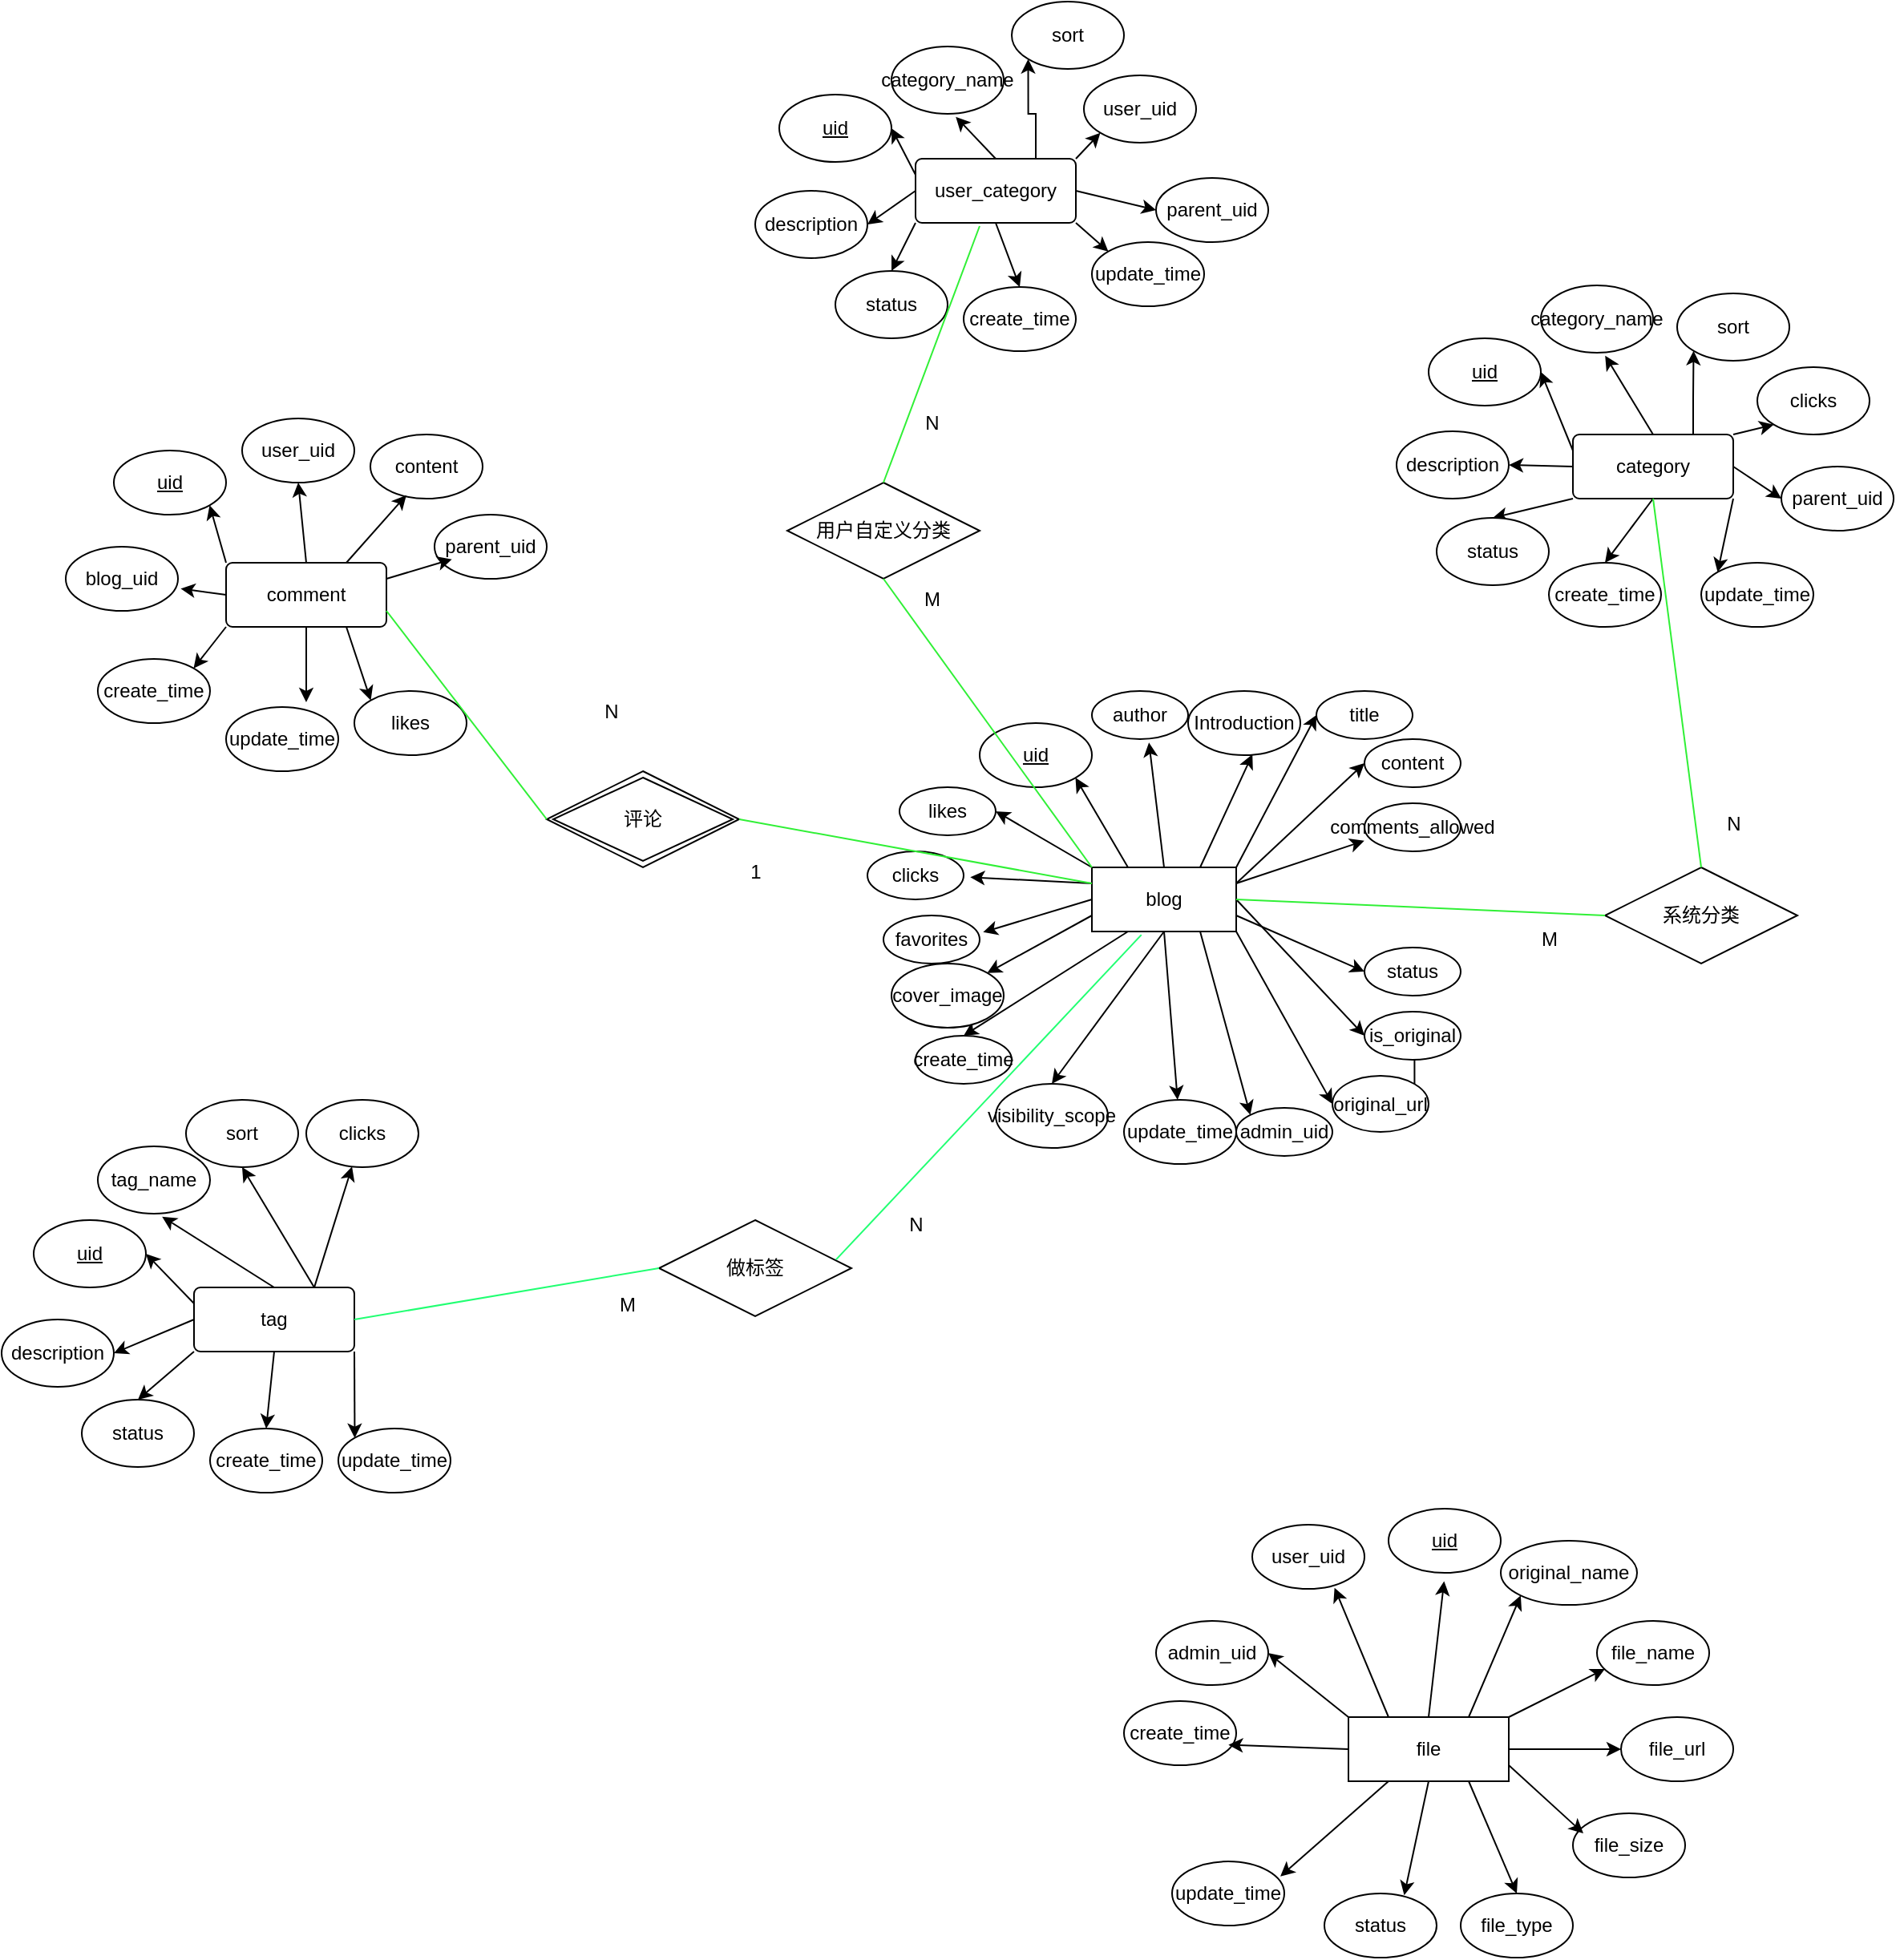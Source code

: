 <mxfile version="25.0.2">
  <diagram name="Page-1" id="9f46799a-70d6-7492-0946-bef42562c5a5">
    <mxGraphModel dx="2089" dy="1432" grid="1" gridSize="10" guides="1" tooltips="1" connect="1" arrows="1" fold="1" page="1" pageScale="1" pageWidth="1100" pageHeight="850" background="none" math="0" shadow="0">
      <root>
        <mxCell id="0" />
        <mxCell id="1" parent="0" />
        <mxCell id="ZLtcyuYyuE42bDOaXPlK-97" style="rounded=0;orthogonalLoop=1;jettySize=auto;html=1;exitX=0.25;exitY=0;exitDx=0;exitDy=0;entryX=1;entryY=1;entryDx=0;entryDy=0;" parent="1" source="ZLtcyuYyuE42bDOaXPlK-46" target="ZLtcyuYyuE42bDOaXPlK-47" edge="1">
          <mxGeometry relative="1" as="geometry" />
        </mxCell>
        <mxCell id="ZLtcyuYyuE42bDOaXPlK-98" style="rounded=0;orthogonalLoop=1;jettySize=auto;html=1;exitX=0;exitY=0;exitDx=0;exitDy=0;entryX=1;entryY=0.5;entryDx=0;entryDy=0;" parent="1" source="ZLtcyuYyuE42bDOaXPlK-46" target="ZLtcyuYyuE42bDOaXPlK-76" edge="1">
          <mxGeometry relative="1" as="geometry" />
        </mxCell>
        <mxCell id="ZLtcyuYyuE42bDOaXPlK-101" style="rounded=0;orthogonalLoop=1;jettySize=auto;html=1;exitX=0;exitY=0.75;exitDx=0;exitDy=0;entryX=1;entryY=0;entryDx=0;entryDy=0;" parent="1" source="ZLtcyuYyuE42bDOaXPlK-46" target="ZLtcyuYyuE42bDOaXPlK-78" edge="1">
          <mxGeometry relative="1" as="geometry" />
        </mxCell>
        <mxCell id="ZLtcyuYyuE42bDOaXPlK-102" style="rounded=0;orthogonalLoop=1;jettySize=auto;html=1;exitX=0.25;exitY=1;exitDx=0;exitDy=0;entryX=0.5;entryY=0;entryDx=0;entryDy=0;" parent="1" source="ZLtcyuYyuE42bDOaXPlK-46" target="ZLtcyuYyuE42bDOaXPlK-87" edge="1">
          <mxGeometry relative="1" as="geometry" />
        </mxCell>
        <mxCell id="ZLtcyuYyuE42bDOaXPlK-103" style="rounded=0;orthogonalLoop=1;jettySize=auto;html=1;exitX=0.5;exitY=1;exitDx=0;exitDy=0;entryX=0.5;entryY=0;entryDx=0;entryDy=0;" parent="1" source="ZLtcyuYyuE42bDOaXPlK-46" target="ZLtcyuYyuE42bDOaXPlK-88" edge="1">
          <mxGeometry relative="1" as="geometry" />
        </mxCell>
        <mxCell id="ZLtcyuYyuE42bDOaXPlK-104" style="rounded=0;orthogonalLoop=1;jettySize=auto;html=1;exitX=0.75;exitY=1;exitDx=0;exitDy=0;entryX=0;entryY=0;entryDx=0;entryDy=0;" parent="1" source="ZLtcyuYyuE42bDOaXPlK-46" target="ZLtcyuYyuE42bDOaXPlK-89" edge="1">
          <mxGeometry relative="1" as="geometry" />
        </mxCell>
        <mxCell id="ZLtcyuYyuE42bDOaXPlK-105" style="rounded=0;orthogonalLoop=1;jettySize=auto;html=1;exitX=1;exitY=1;exitDx=0;exitDy=0;entryX=0;entryY=0.5;entryDx=0;entryDy=0;" parent="1" source="ZLtcyuYyuE42bDOaXPlK-46" target="ZLtcyuYyuE42bDOaXPlK-85" edge="1">
          <mxGeometry relative="1" as="geometry" />
        </mxCell>
        <mxCell id="ZLtcyuYyuE42bDOaXPlK-107" style="rounded=0;orthogonalLoop=1;jettySize=auto;html=1;exitX=1;exitY=0.5;exitDx=0;exitDy=0;entryX=0;entryY=0.5;entryDx=0;entryDy=0;" parent="1" source="ZLtcyuYyuE42bDOaXPlK-46" target="ZLtcyuYyuE42bDOaXPlK-90" edge="1">
          <mxGeometry relative="1" as="geometry" />
        </mxCell>
        <mxCell id="ZLtcyuYyuE42bDOaXPlK-108" style="rounded=0;orthogonalLoop=1;jettySize=auto;html=1;exitX=1;exitY=0.25;exitDx=0;exitDy=0;entryX=0;entryY=0.5;entryDx=0;entryDy=0;" parent="1" source="ZLtcyuYyuE42bDOaXPlK-46" target="ZLtcyuYyuE42bDOaXPlK-70" edge="1">
          <mxGeometry relative="1" as="geometry" />
        </mxCell>
        <mxCell id="ZLtcyuYyuE42bDOaXPlK-109" style="rounded=0;orthogonalLoop=1;jettySize=auto;html=1;exitX=1;exitY=0;exitDx=0;exitDy=0;entryX=0;entryY=0.5;entryDx=0;entryDy=0;" parent="1" source="ZLtcyuYyuE42bDOaXPlK-46" target="ZLtcyuYyuE42bDOaXPlK-65" edge="1">
          <mxGeometry relative="1" as="geometry" />
        </mxCell>
        <mxCell id="ZKtk_AyoDZIeiduYIY-5-46" style="rounded=0;orthogonalLoop=1;jettySize=auto;html=1;exitX=0.5;exitY=1;exitDx=0;exitDy=0;" parent="1" source="ZLtcyuYyuE42bDOaXPlK-46" target="ZKtk_AyoDZIeiduYIY-5-45" edge="1">
          <mxGeometry relative="1" as="geometry" />
        </mxCell>
        <mxCell id="ZKtk_AyoDZIeiduYIY-5-118" style="edgeStyle=none;rounded=0;orthogonalLoop=1;jettySize=auto;html=1;exitX=1;exitY=0.75;exitDx=0;exitDy=0;entryX=0;entryY=0.5;entryDx=0;entryDy=0;" parent="1" source="ZLtcyuYyuE42bDOaXPlK-46" target="ZKtk_AyoDZIeiduYIY-5-117" edge="1">
          <mxGeometry relative="1" as="geometry" />
        </mxCell>
        <mxCell id="ZLtcyuYyuE42bDOaXPlK-46" value="blog" style="whiteSpace=wrap;html=1;align=center;" parent="1" vertex="1">
          <mxGeometry x="210" y="140" width="90" height="40" as="geometry" />
        </mxCell>
        <mxCell id="ZLtcyuYyuE42bDOaXPlK-47" value="uid" style="ellipse;whiteSpace=wrap;html=1;align=center;fontStyle=4;" parent="1" vertex="1">
          <mxGeometry x="140" y="50" width="70" height="40" as="geometry" />
        </mxCell>
        <mxCell id="ZLtcyuYyuE42bDOaXPlK-50" value="author" style="ellipse;whiteSpace=wrap;html=1;align=center;" parent="1" vertex="1">
          <mxGeometry x="210" y="30" width="60" height="30" as="geometry" />
        </mxCell>
        <mxCell id="ZLtcyuYyuE42bDOaXPlK-65" value="title" style="ellipse;whiteSpace=wrap;html=1;align=center;" parent="1" vertex="1">
          <mxGeometry x="350" y="30" width="60" height="30" as="geometry" />
        </mxCell>
        <mxCell id="ZLtcyuYyuE42bDOaXPlK-68" value="Introduction" style="ellipse;whiteSpace=wrap;html=1;align=center;" parent="1" vertex="1">
          <mxGeometry x="270" y="30" width="70" height="40" as="geometry" />
        </mxCell>
        <mxCell id="ZLtcyuYyuE42bDOaXPlK-70" value="content" style="ellipse;whiteSpace=wrap;html=1;align=center;" parent="1" vertex="1">
          <mxGeometry x="380" y="60" width="60" height="30" as="geometry" />
        </mxCell>
        <mxCell id="ZLtcyuYyuE42bDOaXPlK-72" value="clicks" style="ellipse;whiteSpace=wrap;html=1;align=center;" parent="1" vertex="1">
          <mxGeometry x="70" y="130" width="60" height="30" as="geometry" />
        </mxCell>
        <mxCell id="ZLtcyuYyuE42bDOaXPlK-74" value="favorites" style="ellipse;whiteSpace=wrap;html=1;align=center;" parent="1" vertex="1">
          <mxGeometry x="80" y="170" width="60" height="30" as="geometry" />
        </mxCell>
        <mxCell id="ZLtcyuYyuE42bDOaXPlK-76" value="likes" style="ellipse;whiteSpace=wrap;html=1;align=center;" parent="1" vertex="1">
          <mxGeometry x="90" y="90" width="60" height="30" as="geometry" />
        </mxCell>
        <mxCell id="ZLtcyuYyuE42bDOaXPlK-78" value="cover_image" style="ellipse;whiteSpace=wrap;html=1;align=center;" parent="1" vertex="1">
          <mxGeometry x="85" y="200" width="70" height="40" as="geometry" />
        </mxCell>
        <mxCell id="ZLtcyuYyuE42bDOaXPlK-85" value="original_url" style="ellipse;whiteSpace=wrap;html=1;align=center;" parent="1" vertex="1">
          <mxGeometry x="360" y="270" width="60" height="35" as="geometry" />
        </mxCell>
        <mxCell id="ZLtcyuYyuE42bDOaXPlK-87" value="create_time" style="ellipse;whiteSpace=wrap;html=1;align=center;" parent="1" vertex="1">
          <mxGeometry x="100" y="245" width="60" height="30" as="geometry" />
        </mxCell>
        <mxCell id="ZLtcyuYyuE42bDOaXPlK-88" value="visibility_scope" style="ellipse;whiteSpace=wrap;html=1;align=center;" parent="1" vertex="1">
          <mxGeometry x="150" y="275" width="70" height="40" as="geometry" />
        </mxCell>
        <mxCell id="ZLtcyuYyuE42bDOaXPlK-89" value="admin_uid" style="ellipse;whiteSpace=wrap;html=1;align=center;" parent="1" vertex="1">
          <mxGeometry x="300" y="290" width="60" height="30" as="geometry" />
        </mxCell>
        <mxCell id="ZLtcyuYyuE42bDOaXPlK-95" style="rounded=0;orthogonalLoop=1;jettySize=auto;html=1;exitX=0.5;exitY=0;exitDx=0;exitDy=0;entryX=0.593;entryY=1.071;entryDx=0;entryDy=0;entryPerimeter=0;" parent="1" source="ZLtcyuYyuE42bDOaXPlK-46" target="ZLtcyuYyuE42bDOaXPlK-50" edge="1">
          <mxGeometry relative="1" as="geometry" />
        </mxCell>
        <mxCell id="ZLtcyuYyuE42bDOaXPlK-96" style="rounded=0;orthogonalLoop=1;jettySize=auto;html=1;exitX=0.75;exitY=0;exitDx=0;exitDy=0;entryX=0.573;entryY=0.989;entryDx=0;entryDy=0;entryPerimeter=0;" parent="1" source="ZLtcyuYyuE42bDOaXPlK-46" target="ZLtcyuYyuE42bDOaXPlK-68" edge="1">
          <mxGeometry relative="1" as="geometry" />
        </mxCell>
        <mxCell id="ZLtcyuYyuE42bDOaXPlK-99" style="rounded=0;orthogonalLoop=1;jettySize=auto;html=1;exitX=0;exitY=0.25;exitDx=0;exitDy=0;entryX=1.069;entryY=0.538;entryDx=0;entryDy=0;entryPerimeter=0;" parent="1" source="ZLtcyuYyuE42bDOaXPlK-46" target="ZLtcyuYyuE42bDOaXPlK-72" edge="1">
          <mxGeometry relative="1" as="geometry" />
        </mxCell>
        <mxCell id="ZLtcyuYyuE42bDOaXPlK-100" style="rounded=0;orthogonalLoop=1;jettySize=auto;html=1;exitX=0;exitY=0.5;exitDx=0;exitDy=0;entryX=1.036;entryY=0.348;entryDx=0;entryDy=0;entryPerimeter=0;" parent="1" source="ZLtcyuYyuE42bDOaXPlK-46" target="ZLtcyuYyuE42bDOaXPlK-74" edge="1">
          <mxGeometry relative="1" as="geometry" />
        </mxCell>
        <mxCell id="ZKtk_AyoDZIeiduYIY-5-20" style="edgeStyle=orthogonalEdgeStyle;rounded=0;orthogonalLoop=1;jettySize=auto;html=1;exitX=0.75;exitY=0;exitDx=0;exitDy=0;entryX=0;entryY=1;entryDx=0;entryDy=0;" parent="1" source="ZKtk_AyoDZIeiduYIY-5-1" target="ZKtk_AyoDZIeiduYIY-5-11" edge="1">
          <mxGeometry relative="1" as="geometry" />
        </mxCell>
        <mxCell id="ZKtk_AyoDZIeiduYIY-5-21" style="rounded=0;orthogonalLoop=1;jettySize=auto;html=1;exitX=0;exitY=0.25;exitDx=0;exitDy=0;entryX=1;entryY=0.5;entryDx=0;entryDy=0;" parent="1" source="ZKtk_AyoDZIeiduYIY-5-1" target="ZKtk_AyoDZIeiduYIY-5-5" edge="1">
          <mxGeometry relative="1" as="geometry" />
        </mxCell>
        <mxCell id="ZKtk_AyoDZIeiduYIY-5-22" style="rounded=0;orthogonalLoop=1;jettySize=auto;html=1;exitX=0;exitY=0.5;exitDx=0;exitDy=0;entryX=1;entryY=0.5;entryDx=0;entryDy=0;" parent="1" source="ZKtk_AyoDZIeiduYIY-5-1" target="ZKtk_AyoDZIeiduYIY-5-12" edge="1">
          <mxGeometry relative="1" as="geometry" />
        </mxCell>
        <mxCell id="ZKtk_AyoDZIeiduYIY-5-23" style="rounded=0;orthogonalLoop=1;jettySize=auto;html=1;exitX=0;exitY=1;exitDx=0;exitDy=0;entryX=0.5;entryY=0;entryDx=0;entryDy=0;" parent="1" source="ZKtk_AyoDZIeiduYIY-5-1" target="ZKtk_AyoDZIeiduYIY-5-13" edge="1">
          <mxGeometry relative="1" as="geometry" />
        </mxCell>
        <mxCell id="ZKtk_AyoDZIeiduYIY-5-24" style="rounded=0;orthogonalLoop=1;jettySize=auto;html=1;exitX=0.5;exitY=1;exitDx=0;exitDy=0;entryX=0.5;entryY=0;entryDx=0;entryDy=0;" parent="1" source="ZKtk_AyoDZIeiduYIY-5-1" target="ZKtk_AyoDZIeiduYIY-5-14" edge="1">
          <mxGeometry relative="1" as="geometry" />
        </mxCell>
        <mxCell id="ZKtk_AyoDZIeiduYIY-5-25" style="rounded=0;orthogonalLoop=1;jettySize=auto;html=1;exitX=1;exitY=1;exitDx=0;exitDy=0;entryX=0;entryY=0;entryDx=0;entryDy=0;" parent="1" source="ZKtk_AyoDZIeiduYIY-5-1" target="ZKtk_AyoDZIeiduYIY-5-17" edge="1">
          <mxGeometry relative="1" as="geometry" />
        </mxCell>
        <mxCell id="ZKtk_AyoDZIeiduYIY-5-26" style="rounded=0;orthogonalLoop=1;jettySize=auto;html=1;exitX=1;exitY=0.5;exitDx=0;exitDy=0;entryX=0;entryY=0.5;entryDx=0;entryDy=0;" parent="1" source="ZKtk_AyoDZIeiduYIY-5-1" target="ZKtk_AyoDZIeiduYIY-5-15" edge="1">
          <mxGeometry relative="1" as="geometry" />
        </mxCell>
        <mxCell id="ZKtk_AyoDZIeiduYIY-5-60" style="rounded=0;orthogonalLoop=1;jettySize=auto;html=1;exitX=1;exitY=0;exitDx=0;exitDy=0;entryX=0;entryY=1;entryDx=0;entryDy=0;" parent="1" source="ZKtk_AyoDZIeiduYIY-5-1" target="ZKtk_AyoDZIeiduYIY-5-59" edge="1">
          <mxGeometry relative="1" as="geometry" />
        </mxCell>
        <mxCell id="ZKtk_AyoDZIeiduYIY-5-1" value="category" style="rounded=1;arcSize=10;whiteSpace=wrap;html=1;align=center;" parent="1" vertex="1">
          <mxGeometry x="510" y="-130" width="100" height="40" as="geometry" />
        </mxCell>
        <mxCell id="ZKtk_AyoDZIeiduYIY-5-3" value="&lt;span style=&quot;color: rgba(0, 0, 0, 0); font-family: monospace; font-size: 0px; text-align: start;&quot;&gt;%3CmxGraphModel%3E%3Croot%3E%3CmxCell%20id%3D%220%22%2F%3E%3CmxCell%20id%3D%221%22%20parent%3D%220%22%2F%3E%3CmxCell%20id%3D%222%22%20value%3D%22uid%22%20style%3D%22ellipse%3BwhiteSpace%3Dwrap%3Bhtml%3D1%3Balign%3Dcenter%3BfontStyle%3D4%3B%22%20vertex%3D%221%22%20parent%3D%221%22%3E%3CmxGeometry%20x%3D%22140%22%20y%3D%2250%22%20width%3D%2270%22%20height%3D%2240%22%20as%3D%22geometry%22%2F%3E%3C%2FmxCell%3E%3C%2Froot%3E%3C%2FmxGraphModel%3E&lt;/span&gt;" style="text;html=1;align=center;verticalAlign=middle;resizable=0;points=[];autosize=1;strokeColor=none;fillColor=none;" parent="1" vertex="1">
          <mxGeometry x="490" y="-212" width="20" height="30" as="geometry" />
        </mxCell>
        <mxCell id="ZKtk_AyoDZIeiduYIY-5-5" value="uid" style="ellipse;whiteSpace=wrap;html=1;align=center;fontStyle=4;" parent="1" vertex="1">
          <mxGeometry x="420" y="-190" width="70" height="42" as="geometry" />
        </mxCell>
        <mxCell id="ZKtk_AyoDZIeiduYIY-5-10" value="category_name" style="ellipse;whiteSpace=wrap;html=1;align=center;" parent="1" vertex="1">
          <mxGeometry x="490" y="-223" width="70" height="42" as="geometry" />
        </mxCell>
        <mxCell id="ZKtk_AyoDZIeiduYIY-5-11" value="sort" style="ellipse;whiteSpace=wrap;html=1;align=center;" parent="1" vertex="1">
          <mxGeometry x="575" y="-218" width="70" height="42" as="geometry" />
        </mxCell>
        <mxCell id="ZKtk_AyoDZIeiduYIY-5-12" value="description" style="ellipse;whiteSpace=wrap;html=1;align=center;" parent="1" vertex="1">
          <mxGeometry x="400" y="-132" width="70" height="42" as="geometry" />
        </mxCell>
        <mxCell id="ZKtk_AyoDZIeiduYIY-5-13" value="status" style="ellipse;whiteSpace=wrap;html=1;align=center;" parent="1" vertex="1">
          <mxGeometry x="425" y="-78" width="70" height="42" as="geometry" />
        </mxCell>
        <mxCell id="ZKtk_AyoDZIeiduYIY-5-14" value="create_time" style="ellipse;whiteSpace=wrap;html=1;align=center;" parent="1" vertex="1">
          <mxGeometry x="495" y="-50" width="70" height="40" as="geometry" />
        </mxCell>
        <mxCell id="ZKtk_AyoDZIeiduYIY-5-15" value="parent_uid" style="ellipse;whiteSpace=wrap;html=1;align=center;" parent="1" vertex="1">
          <mxGeometry x="640" y="-110" width="70" height="40" as="geometry" />
        </mxCell>
        <mxCell id="ZKtk_AyoDZIeiduYIY-5-17" value="update_time" style="ellipse;whiteSpace=wrap;html=1;align=center;" parent="1" vertex="1">
          <mxGeometry x="590" y="-50" width="70" height="40" as="geometry" />
        </mxCell>
        <mxCell id="ZKtk_AyoDZIeiduYIY-5-19" style="rounded=0;orthogonalLoop=1;jettySize=auto;html=1;exitX=0.5;exitY=0;exitDx=0;exitDy=0;entryX=0.573;entryY=1.044;entryDx=0;entryDy=0;entryPerimeter=0;" parent="1" source="ZKtk_AyoDZIeiduYIY-5-1" target="ZKtk_AyoDZIeiduYIY-5-10" edge="1">
          <mxGeometry relative="1" as="geometry" />
        </mxCell>
        <mxCell id="ZKtk_AyoDZIeiduYIY-5-27" style="edgeStyle=orthogonalEdgeStyle;rounded=0;orthogonalLoop=1;jettySize=auto;html=1;exitX=0.75;exitY=0;exitDx=0;exitDy=0;entryX=0;entryY=1;entryDx=0;entryDy=0;" parent="1" source="ZKtk_AyoDZIeiduYIY-5-34" target="ZKtk_AyoDZIeiduYIY-5-38" edge="1">
          <mxGeometry relative="1" as="geometry" />
        </mxCell>
        <mxCell id="ZKtk_AyoDZIeiduYIY-5-28" style="rounded=0;orthogonalLoop=1;jettySize=auto;html=1;exitX=0;exitY=0.25;exitDx=0;exitDy=0;entryX=1;entryY=0.5;entryDx=0;entryDy=0;" parent="1" source="ZKtk_AyoDZIeiduYIY-5-34" target="ZKtk_AyoDZIeiduYIY-5-36" edge="1">
          <mxGeometry relative="1" as="geometry" />
        </mxCell>
        <mxCell id="ZKtk_AyoDZIeiduYIY-5-29" style="rounded=0;orthogonalLoop=1;jettySize=auto;html=1;exitX=0;exitY=0.5;exitDx=0;exitDy=0;entryX=1;entryY=0.5;entryDx=0;entryDy=0;" parent="1" source="ZKtk_AyoDZIeiduYIY-5-34" target="ZKtk_AyoDZIeiduYIY-5-39" edge="1">
          <mxGeometry relative="1" as="geometry" />
        </mxCell>
        <mxCell id="ZKtk_AyoDZIeiduYIY-5-30" style="rounded=0;orthogonalLoop=1;jettySize=auto;html=1;exitX=0;exitY=1;exitDx=0;exitDy=0;entryX=0.5;entryY=0;entryDx=0;entryDy=0;" parent="1" source="ZKtk_AyoDZIeiduYIY-5-34" target="ZKtk_AyoDZIeiduYIY-5-40" edge="1">
          <mxGeometry relative="1" as="geometry" />
        </mxCell>
        <mxCell id="ZKtk_AyoDZIeiduYIY-5-31" style="rounded=0;orthogonalLoop=1;jettySize=auto;html=1;exitX=0.5;exitY=1;exitDx=0;exitDy=0;entryX=0.5;entryY=0;entryDx=0;entryDy=0;" parent="1" source="ZKtk_AyoDZIeiduYIY-5-34" target="ZKtk_AyoDZIeiduYIY-5-41" edge="1">
          <mxGeometry relative="1" as="geometry" />
        </mxCell>
        <mxCell id="ZKtk_AyoDZIeiduYIY-5-32" style="rounded=0;orthogonalLoop=1;jettySize=auto;html=1;exitX=1;exitY=1;exitDx=0;exitDy=0;entryX=0;entryY=0;entryDx=0;entryDy=0;" parent="1" source="ZKtk_AyoDZIeiduYIY-5-34" target="ZKtk_AyoDZIeiduYIY-5-43" edge="1">
          <mxGeometry relative="1" as="geometry" />
        </mxCell>
        <mxCell id="ZKtk_AyoDZIeiduYIY-5-33" style="rounded=0;orthogonalLoop=1;jettySize=auto;html=1;exitX=1;exitY=0.5;exitDx=0;exitDy=0;entryX=0;entryY=0.5;entryDx=0;entryDy=0;" parent="1" source="ZKtk_AyoDZIeiduYIY-5-34" target="ZKtk_AyoDZIeiduYIY-5-42" edge="1">
          <mxGeometry relative="1" as="geometry" />
        </mxCell>
        <mxCell id="ZKtk_AyoDZIeiduYIY-5-115" style="edgeStyle=none;rounded=0;orthogonalLoop=1;jettySize=auto;html=1;exitX=1;exitY=0;exitDx=0;exitDy=0;entryX=0;entryY=1;entryDx=0;entryDy=0;" parent="1" source="ZKtk_AyoDZIeiduYIY-5-34" target="ZKtk_AyoDZIeiduYIY-5-113" edge="1">
          <mxGeometry relative="1" as="geometry" />
        </mxCell>
        <mxCell id="ZKtk_AyoDZIeiduYIY-5-34" value="user_category" style="rounded=1;arcSize=10;whiteSpace=wrap;html=1;align=center;" parent="1" vertex="1">
          <mxGeometry x="100" y="-302" width="100" height="40" as="geometry" />
        </mxCell>
        <mxCell id="ZKtk_AyoDZIeiduYIY-5-35" value="&lt;span style=&quot;color: rgba(0, 0, 0, 0); font-family: monospace; font-size: 0px; text-align: start;&quot;&gt;%3CmxGraphModel%3E%3Croot%3E%3CmxCell%20id%3D%220%22%2F%3E%3CmxCell%20id%3D%221%22%20parent%3D%220%22%2F%3E%3CmxCell%20id%3D%222%22%20value%3D%22uid%22%20style%3D%22ellipse%3BwhiteSpace%3Dwrap%3Bhtml%3D1%3Balign%3Dcenter%3BfontStyle%3D4%3B%22%20vertex%3D%221%22%20parent%3D%221%22%3E%3CmxGeometry%20x%3D%22140%22%20y%3D%2250%22%20width%3D%2270%22%20height%3D%2240%22%20as%3D%22geometry%22%2F%3E%3C%2FmxCell%3E%3C%2Froot%3E%3C%2FmxGraphModel%3E&lt;/span&gt;" style="text;html=1;align=center;verticalAlign=middle;resizable=0;points=[];autosize=1;strokeColor=none;fillColor=none;" parent="1" vertex="1">
          <mxGeometry x="80" y="-384" width="20" height="30" as="geometry" />
        </mxCell>
        <mxCell id="ZKtk_AyoDZIeiduYIY-5-36" value="uid" style="ellipse;whiteSpace=wrap;html=1;align=center;fontStyle=4;" parent="1" vertex="1">
          <mxGeometry x="15" y="-342" width="70" height="42" as="geometry" />
        </mxCell>
        <mxCell id="ZKtk_AyoDZIeiduYIY-5-37" value="category_name" style="ellipse;whiteSpace=wrap;html=1;align=center;" parent="1" vertex="1">
          <mxGeometry x="85" y="-372" width="70" height="42" as="geometry" />
        </mxCell>
        <mxCell id="ZKtk_AyoDZIeiduYIY-5-38" value="sort" style="ellipse;whiteSpace=wrap;html=1;align=center;" parent="1" vertex="1">
          <mxGeometry x="160" y="-400" width="70" height="42" as="geometry" />
        </mxCell>
        <mxCell id="ZKtk_AyoDZIeiduYIY-5-39" value="description" style="ellipse;whiteSpace=wrap;html=1;align=center;" parent="1" vertex="1">
          <mxGeometry y="-282" width="70" height="42" as="geometry" />
        </mxCell>
        <mxCell id="ZKtk_AyoDZIeiduYIY-5-40" value="status" style="ellipse;whiteSpace=wrap;html=1;align=center;" parent="1" vertex="1">
          <mxGeometry x="50" y="-232" width="70" height="42" as="geometry" />
        </mxCell>
        <mxCell id="ZKtk_AyoDZIeiduYIY-5-41" value="create_time" style="ellipse;whiteSpace=wrap;html=1;align=center;" parent="1" vertex="1">
          <mxGeometry x="130" y="-222" width="70" height="40" as="geometry" />
        </mxCell>
        <mxCell id="ZKtk_AyoDZIeiduYIY-5-42" value="parent_uid" style="ellipse;whiteSpace=wrap;html=1;align=center;" parent="1" vertex="1">
          <mxGeometry x="250" y="-290" width="70" height="40" as="geometry" />
        </mxCell>
        <mxCell id="ZKtk_AyoDZIeiduYIY-5-43" value="update_time" style="ellipse;whiteSpace=wrap;html=1;align=center;" parent="1" vertex="1">
          <mxGeometry x="210" y="-250" width="70" height="40" as="geometry" />
        </mxCell>
        <mxCell id="ZKtk_AyoDZIeiduYIY-5-44" style="rounded=0;orthogonalLoop=1;jettySize=auto;html=1;exitX=0.5;exitY=0;exitDx=0;exitDy=0;entryX=0.573;entryY=1.044;entryDx=0;entryDy=0;entryPerimeter=0;" parent="1" source="ZKtk_AyoDZIeiduYIY-5-34" target="ZKtk_AyoDZIeiduYIY-5-37" edge="1">
          <mxGeometry relative="1" as="geometry" />
        </mxCell>
        <mxCell id="ZKtk_AyoDZIeiduYIY-5-45" value="update_time" style="ellipse;whiteSpace=wrap;html=1;align=center;" parent="1" vertex="1">
          <mxGeometry x="230" y="285" width="70" height="40" as="geometry" />
        </mxCell>
        <mxCell id="ZKtk_AyoDZIeiduYIY-5-47" value="系统分类" style="shape=rhombus;perimeter=rhombusPerimeter;whiteSpace=wrap;html=1;align=center;" parent="1" vertex="1">
          <mxGeometry x="530" y="140" width="120" height="60" as="geometry" />
        </mxCell>
        <mxCell id="ZKtk_AyoDZIeiduYIY-5-50" value="" style="endArrow=none;html=1;rounded=0;entryX=0;entryY=0.5;entryDx=0;entryDy=0;exitX=1;exitY=0.5;exitDx=0;exitDy=0;fillColor=#21FF72;strokeColor=#30F036;" parent="1" source="ZLtcyuYyuE42bDOaXPlK-46" target="ZKtk_AyoDZIeiduYIY-5-47" edge="1">
          <mxGeometry relative="1" as="geometry">
            <mxPoint x="470" y="260" as="sourcePoint" />
            <mxPoint x="630" y="260" as="targetPoint" />
          </mxGeometry>
        </mxCell>
        <mxCell id="ZKtk_AyoDZIeiduYIY-5-52" value="" style="endArrow=none;html=1;rounded=0;exitX=0.5;exitY=0;exitDx=0;exitDy=0;entryX=0.5;entryY=1;entryDx=0;entryDy=0;strokeColor=#30F036;" parent="1" source="ZKtk_AyoDZIeiduYIY-5-47" target="ZKtk_AyoDZIeiduYIY-5-1" edge="1">
          <mxGeometry relative="1" as="geometry">
            <mxPoint x="540" y="80" as="sourcePoint" />
            <mxPoint x="700" y="80" as="targetPoint" />
          </mxGeometry>
        </mxCell>
        <mxCell id="ZKtk_AyoDZIeiduYIY-5-53" value="M" style="text;html=1;align=center;verticalAlign=middle;resizable=0;points=[];autosize=1;strokeColor=none;fillColor=none;" parent="1" vertex="1">
          <mxGeometry x="480" y="170" width="30" height="30" as="geometry" />
        </mxCell>
        <mxCell id="ZKtk_AyoDZIeiduYIY-5-54" value="N" style="text;html=1;align=center;verticalAlign=middle;resizable=0;points=[];autosize=1;strokeColor=none;fillColor=none;" parent="1" vertex="1">
          <mxGeometry x="595" y="98" width="30" height="30" as="geometry" />
        </mxCell>
        <mxCell id="ZKtk_AyoDZIeiduYIY-5-55" value="用户自定义分类" style="shape=rhombus;perimeter=rhombusPerimeter;whiteSpace=wrap;html=1;align=center;" parent="1" vertex="1">
          <mxGeometry x="20" y="-100" width="120" height="60" as="geometry" />
        </mxCell>
        <mxCell id="ZKtk_AyoDZIeiduYIY-5-56" value="" style="endArrow=none;html=1;rounded=0;exitX=0.5;exitY=1;exitDx=0;exitDy=0;entryX=0;entryY=0;entryDx=0;entryDy=0;strokeColor=#30F036;" parent="1" source="ZKtk_AyoDZIeiduYIY-5-55" target="ZLtcyuYyuE42bDOaXPlK-46" edge="1">
          <mxGeometry relative="1" as="geometry">
            <mxPoint x="120" y="-40" as="sourcePoint" />
            <mxPoint x="280" y="-40" as="targetPoint" />
          </mxGeometry>
        </mxCell>
        <mxCell id="ZKtk_AyoDZIeiduYIY-5-57" value="" style="endArrow=none;html=1;rounded=0;exitX=0.5;exitY=0;exitDx=0;exitDy=0;strokeColor=#30F036;" parent="1" source="ZKtk_AyoDZIeiduYIY-5-55" edge="1">
          <mxGeometry relative="1" as="geometry">
            <mxPoint x="190" y="-110" as="sourcePoint" />
            <mxPoint x="140" y="-260" as="targetPoint" />
          </mxGeometry>
        </mxCell>
        <mxCell id="ZKtk_AyoDZIeiduYIY-5-70" style="edgeStyle=none;rounded=0;orthogonalLoop=1;jettySize=auto;html=1;exitX=0.5;exitY=0;exitDx=0;exitDy=0;entryX=0.5;entryY=1;entryDx=0;entryDy=0;" parent="1" source="ZKtk_AyoDZIeiduYIY-5-58" target="ZKtk_AyoDZIeiduYIY-5-62" edge="1">
          <mxGeometry relative="1" as="geometry" />
        </mxCell>
        <mxCell id="ZKtk_AyoDZIeiduYIY-5-73" style="edgeStyle=none;rounded=0;orthogonalLoop=1;jettySize=auto;html=1;exitX=0.75;exitY=1;exitDx=0;exitDy=0;entryX=0;entryY=0;entryDx=0;entryDy=0;" parent="1" source="ZKtk_AyoDZIeiduYIY-5-58" target="ZKtk_AyoDZIeiduYIY-5-67" edge="1">
          <mxGeometry relative="1" as="geometry" />
        </mxCell>
        <mxCell id="ZKtk_AyoDZIeiduYIY-5-75" style="edgeStyle=none;rounded=0;orthogonalLoop=1;jettySize=auto;html=1;exitX=0;exitY=1;exitDx=0;exitDy=0;entryX=1;entryY=0;entryDx=0;entryDy=0;" parent="1" source="ZKtk_AyoDZIeiduYIY-5-58" target="ZKtk_AyoDZIeiduYIY-5-68" edge="1">
          <mxGeometry relative="1" as="geometry" />
        </mxCell>
        <mxCell id="ZKtk_AyoDZIeiduYIY-5-77" style="edgeStyle=none;rounded=0;orthogonalLoop=1;jettySize=auto;html=1;exitX=0;exitY=0;exitDx=0;exitDy=0;entryX=1;entryY=1;entryDx=0;entryDy=0;" parent="1" source="ZKtk_AyoDZIeiduYIY-5-58" target="ZKtk_AyoDZIeiduYIY-5-61" edge="1">
          <mxGeometry relative="1" as="geometry" />
        </mxCell>
        <mxCell id="ZKtk_AyoDZIeiduYIY-5-58" value="comment" style="rounded=1;arcSize=10;whiteSpace=wrap;html=1;align=center;" parent="1" vertex="1">
          <mxGeometry x="-330" y="-50" width="100" height="40" as="geometry" />
        </mxCell>
        <mxCell id="ZKtk_AyoDZIeiduYIY-5-59" value="clicks" style="ellipse;whiteSpace=wrap;html=1;align=center;" parent="1" vertex="1">
          <mxGeometry x="625" y="-172" width="70" height="42" as="geometry" />
        </mxCell>
        <mxCell id="ZKtk_AyoDZIeiduYIY-5-61" value="uid" style="ellipse;whiteSpace=wrap;html=1;align=center;fontStyle=4;" parent="1" vertex="1">
          <mxGeometry x="-400" y="-120" width="70" height="40" as="geometry" />
        </mxCell>
        <mxCell id="ZKtk_AyoDZIeiduYIY-5-62" value="user_uid" style="ellipse;whiteSpace=wrap;html=1;align=center;" parent="1" vertex="1">
          <mxGeometry x="-320" y="-140" width="70" height="40" as="geometry" />
        </mxCell>
        <mxCell id="ZKtk_AyoDZIeiduYIY-5-63" value="blog_uid" style="ellipse;whiteSpace=wrap;html=1;align=center;" parent="1" vertex="1">
          <mxGeometry x="-430" y="-60" width="70" height="40" as="geometry" />
        </mxCell>
        <mxCell id="ZKtk_AyoDZIeiduYIY-5-65" value="content" style="ellipse;whiteSpace=wrap;html=1;align=center;" parent="1" vertex="1">
          <mxGeometry x="-240" y="-130" width="70" height="40" as="geometry" />
        </mxCell>
        <mxCell id="ZKtk_AyoDZIeiduYIY-5-66" value="parent_uid" style="ellipse;whiteSpace=wrap;html=1;align=center;" parent="1" vertex="1">
          <mxGeometry x="-200" y="-80" width="70" height="40" as="geometry" />
        </mxCell>
        <mxCell id="ZKtk_AyoDZIeiduYIY-5-67" value="likes" style="ellipse;whiteSpace=wrap;html=1;align=center;" parent="1" vertex="1">
          <mxGeometry x="-250" y="30" width="70" height="40" as="geometry" />
        </mxCell>
        <mxCell id="ZKtk_AyoDZIeiduYIY-5-68" value="create_time" style="ellipse;whiteSpace=wrap;html=1;align=center;" parent="1" vertex="1">
          <mxGeometry x="-410" y="10" width="70" height="40" as="geometry" />
        </mxCell>
        <mxCell id="ZKtk_AyoDZIeiduYIY-5-69" value="update_time" style="ellipse;whiteSpace=wrap;html=1;align=center;" parent="1" vertex="1">
          <mxGeometry x="-330" y="40" width="70" height="40" as="geometry" />
        </mxCell>
        <mxCell id="ZKtk_AyoDZIeiduYIY-5-71" style="edgeStyle=none;rounded=0;orthogonalLoop=1;jettySize=auto;html=1;exitX=0.75;exitY=0;exitDx=0;exitDy=0;entryX=0.321;entryY=0.946;entryDx=0;entryDy=0;entryPerimeter=0;" parent="1" source="ZKtk_AyoDZIeiduYIY-5-58" target="ZKtk_AyoDZIeiduYIY-5-65" edge="1">
          <mxGeometry relative="1" as="geometry" />
        </mxCell>
        <mxCell id="ZKtk_AyoDZIeiduYIY-5-72" style="edgeStyle=none;rounded=0;orthogonalLoop=1;jettySize=auto;html=1;exitX=1;exitY=0.25;exitDx=0;exitDy=0;entryX=0.155;entryY=0.696;entryDx=0;entryDy=0;entryPerimeter=0;" parent="1" source="ZKtk_AyoDZIeiduYIY-5-58" target="ZKtk_AyoDZIeiduYIY-5-66" edge="1">
          <mxGeometry relative="1" as="geometry" />
        </mxCell>
        <mxCell id="ZKtk_AyoDZIeiduYIY-5-74" style="edgeStyle=none;rounded=0;orthogonalLoop=1;jettySize=auto;html=1;exitX=0.5;exitY=1;exitDx=0;exitDy=0;entryX=0.714;entryY=-0.075;entryDx=0;entryDy=0;entryPerimeter=0;" parent="1" source="ZKtk_AyoDZIeiduYIY-5-58" target="ZKtk_AyoDZIeiduYIY-5-69" edge="1">
          <mxGeometry relative="1" as="geometry" />
        </mxCell>
        <mxCell id="ZKtk_AyoDZIeiduYIY-5-76" style="edgeStyle=none;rounded=0;orthogonalLoop=1;jettySize=auto;html=1;exitX=0;exitY=0.5;exitDx=0;exitDy=0;entryX=1.024;entryY=0.654;entryDx=0;entryDy=0;entryPerimeter=0;" parent="1" source="ZKtk_AyoDZIeiduYIY-5-58" target="ZKtk_AyoDZIeiduYIY-5-63" edge="1">
          <mxGeometry relative="1" as="geometry" />
        </mxCell>
        <mxCell id="ZKtk_AyoDZIeiduYIY-5-78" value="评论" style="shape=rhombus;double=1;perimeter=rhombusPerimeter;whiteSpace=wrap;html=1;align=center;" parent="1" vertex="1">
          <mxGeometry x="-130" y="80" width="120" height="60" as="geometry" />
        </mxCell>
        <mxCell id="ZKtk_AyoDZIeiduYIY-5-80" value="" style="endArrow=none;html=1;rounded=0;exitX=1;exitY=0.5;exitDx=0;exitDy=0;entryX=0;entryY=0.25;entryDx=0;entryDy=0;strokeColor=#30F036;" parent="1" source="ZKtk_AyoDZIeiduYIY-5-78" target="ZLtcyuYyuE42bDOaXPlK-46" edge="1">
          <mxGeometry relative="1" as="geometry">
            <mxPoint x="90" y="20" as="sourcePoint" />
            <mxPoint x="250" y="20" as="targetPoint" />
          </mxGeometry>
        </mxCell>
        <mxCell id="ZKtk_AyoDZIeiduYIY-5-82" value="" style="endArrow=none;html=1;rounded=0;exitX=1;exitY=0.75;exitDx=0;exitDy=0;entryX=0;entryY=0.5;entryDx=0;entryDy=0;strokeColor=#30F036;" parent="1" source="ZKtk_AyoDZIeiduYIY-5-58" target="ZKtk_AyoDZIeiduYIY-5-78" edge="1">
          <mxGeometry relative="1" as="geometry">
            <mxPoint x="-170" y="10" as="sourcePoint" />
            <mxPoint x="-10" y="10" as="targetPoint" />
          </mxGeometry>
        </mxCell>
        <mxCell id="ZKtk_AyoDZIeiduYIY-5-83" value="1" style="text;html=1;align=center;verticalAlign=middle;resizable=0;points=[];autosize=1;strokeColor=none;fillColor=none;" parent="1" vertex="1">
          <mxGeometry x="-15" y="128" width="30" height="30" as="geometry" />
        </mxCell>
        <mxCell id="ZKtk_AyoDZIeiduYIY-5-84" value="N" style="text;html=1;align=center;verticalAlign=middle;resizable=0;points=[];autosize=1;strokeColor=none;fillColor=none;" parent="1" vertex="1">
          <mxGeometry x="-105" y="28" width="30" height="30" as="geometry" />
        </mxCell>
        <mxCell id="ZKtk_AyoDZIeiduYIY-5-85" value="M" style="text;html=1;align=center;verticalAlign=middle;resizable=0;points=[];autosize=1;strokeColor=none;fillColor=none;" parent="1" vertex="1">
          <mxGeometry x="95" y="-42" width="30" height="30" as="geometry" />
        </mxCell>
        <mxCell id="ZKtk_AyoDZIeiduYIY-5-86" value="N" style="text;html=1;align=center;verticalAlign=middle;resizable=0;points=[];autosize=1;strokeColor=none;fillColor=none;" parent="1" vertex="1">
          <mxGeometry x="95" y="-152" width="30" height="30" as="geometry" />
        </mxCell>
        <mxCell id="ZKtk_AyoDZIeiduYIY-5-88" style="rounded=0;orthogonalLoop=1;jettySize=auto;html=1;exitX=0;exitY=0.25;exitDx=0;exitDy=0;entryX=1;entryY=0.5;entryDx=0;entryDy=0;" parent="1" source="ZKtk_AyoDZIeiduYIY-5-94" target="ZKtk_AyoDZIeiduYIY-5-96" edge="1">
          <mxGeometry relative="1" as="geometry" />
        </mxCell>
        <mxCell id="ZKtk_AyoDZIeiduYIY-5-89" style="rounded=0;orthogonalLoop=1;jettySize=auto;html=1;exitX=0;exitY=0.5;exitDx=0;exitDy=0;entryX=1;entryY=0.5;entryDx=0;entryDy=0;" parent="1" source="ZKtk_AyoDZIeiduYIY-5-94" target="ZKtk_AyoDZIeiduYIY-5-99" edge="1">
          <mxGeometry relative="1" as="geometry" />
        </mxCell>
        <mxCell id="ZKtk_AyoDZIeiduYIY-5-90" style="rounded=0;orthogonalLoop=1;jettySize=auto;html=1;exitX=0;exitY=1;exitDx=0;exitDy=0;entryX=0.5;entryY=0;entryDx=0;entryDy=0;" parent="1" source="ZKtk_AyoDZIeiduYIY-5-94" target="ZKtk_AyoDZIeiduYIY-5-100" edge="1">
          <mxGeometry relative="1" as="geometry" />
        </mxCell>
        <mxCell id="ZKtk_AyoDZIeiduYIY-5-91" style="rounded=0;orthogonalLoop=1;jettySize=auto;html=1;exitX=0.5;exitY=1;exitDx=0;exitDy=0;entryX=0.5;entryY=0;entryDx=0;entryDy=0;" parent="1" source="ZKtk_AyoDZIeiduYIY-5-94" target="ZKtk_AyoDZIeiduYIY-5-101" edge="1">
          <mxGeometry relative="1" as="geometry" />
        </mxCell>
        <mxCell id="ZKtk_AyoDZIeiduYIY-5-92" style="rounded=0;orthogonalLoop=1;jettySize=auto;html=1;exitX=1;exitY=1;exitDx=0;exitDy=0;entryX=0;entryY=0;entryDx=0;entryDy=0;" parent="1" source="ZKtk_AyoDZIeiduYIY-5-94" target="ZKtk_AyoDZIeiduYIY-5-103" edge="1">
          <mxGeometry relative="1" as="geometry" />
        </mxCell>
        <mxCell id="ZKtk_AyoDZIeiduYIY-5-105" style="edgeStyle=none;rounded=0;orthogonalLoop=1;jettySize=auto;html=1;exitX=0.75;exitY=0;exitDx=0;exitDy=0;entryX=0.5;entryY=1;entryDx=0;entryDy=0;" parent="1" source="ZKtk_AyoDZIeiduYIY-5-94" target="ZKtk_AyoDZIeiduYIY-5-98" edge="1">
          <mxGeometry relative="1" as="geometry" />
        </mxCell>
        <mxCell id="ZKtk_AyoDZIeiduYIY-5-107" style="edgeStyle=none;rounded=0;orthogonalLoop=1;jettySize=auto;html=1;exitX=0.75;exitY=0;exitDx=0;exitDy=0;" parent="1" source="ZKtk_AyoDZIeiduYIY-5-94" target="ZKtk_AyoDZIeiduYIY-5-106" edge="1">
          <mxGeometry relative="1" as="geometry" />
        </mxCell>
        <mxCell id="ZKtk_AyoDZIeiduYIY-5-94" value="tag" style="rounded=1;arcSize=10;whiteSpace=wrap;html=1;align=center;" parent="1" vertex="1">
          <mxGeometry x="-350" y="402" width="100" height="40" as="geometry" />
        </mxCell>
        <mxCell id="ZKtk_AyoDZIeiduYIY-5-95" value="&lt;span style=&quot;color: rgba(0, 0, 0, 0); font-family: monospace; font-size: 0px; text-align: start;&quot;&gt;%3CmxGraphModel%3E%3Croot%3E%3CmxCell%20id%3D%220%22%2F%3E%3CmxCell%20id%3D%221%22%20parent%3D%220%22%2F%3E%3CmxCell%20id%3D%222%22%20value%3D%22uid%22%20style%3D%22ellipse%3BwhiteSpace%3Dwrap%3Bhtml%3D1%3Balign%3Dcenter%3BfontStyle%3D4%3B%22%20vertex%3D%221%22%20parent%3D%221%22%3E%3CmxGeometry%20x%3D%22140%22%20y%3D%2250%22%20width%3D%2270%22%20height%3D%2240%22%20as%3D%22geometry%22%2F%3E%3C%2FmxCell%3E%3C%2Froot%3E%3C%2FmxGraphModel%3E&lt;/span&gt;" style="text;html=1;align=center;verticalAlign=middle;resizable=0;points=[];autosize=1;strokeColor=none;fillColor=none;" parent="1" vertex="1">
          <mxGeometry x="-370" y="320" width="20" height="30" as="geometry" />
        </mxCell>
        <mxCell id="ZKtk_AyoDZIeiduYIY-5-96" value="uid" style="ellipse;whiteSpace=wrap;html=1;align=center;fontStyle=4;" parent="1" vertex="1">
          <mxGeometry x="-450" y="360" width="70" height="42" as="geometry" />
        </mxCell>
        <mxCell id="ZKtk_AyoDZIeiduYIY-5-97" value="tag_name" style="ellipse;whiteSpace=wrap;html=1;align=center;" parent="1" vertex="1">
          <mxGeometry x="-410" y="314" width="70" height="42" as="geometry" />
        </mxCell>
        <mxCell id="ZKtk_AyoDZIeiduYIY-5-98" value="sort" style="ellipse;whiteSpace=wrap;html=1;align=center;" parent="1" vertex="1">
          <mxGeometry x="-355" y="285" width="70" height="42" as="geometry" />
        </mxCell>
        <mxCell id="ZKtk_AyoDZIeiduYIY-5-99" value="description" style="ellipse;whiteSpace=wrap;html=1;align=center;" parent="1" vertex="1">
          <mxGeometry x="-470" y="422" width="70" height="42" as="geometry" />
        </mxCell>
        <mxCell id="ZKtk_AyoDZIeiduYIY-5-100" value="status" style="ellipse;whiteSpace=wrap;html=1;align=center;" parent="1" vertex="1">
          <mxGeometry x="-420" y="472" width="70" height="42" as="geometry" />
        </mxCell>
        <mxCell id="ZKtk_AyoDZIeiduYIY-5-101" value="create_time" style="ellipse;whiteSpace=wrap;html=1;align=center;" parent="1" vertex="1">
          <mxGeometry x="-340" y="490" width="70" height="40" as="geometry" />
        </mxCell>
        <mxCell id="ZKtk_AyoDZIeiduYIY-5-103" value="update_time" style="ellipse;whiteSpace=wrap;html=1;align=center;" parent="1" vertex="1">
          <mxGeometry x="-260" y="490" width="70" height="40" as="geometry" />
        </mxCell>
        <mxCell id="ZKtk_AyoDZIeiduYIY-5-104" style="rounded=0;orthogonalLoop=1;jettySize=auto;html=1;exitX=0.5;exitY=0;exitDx=0;exitDy=0;entryX=0.573;entryY=1.044;entryDx=0;entryDy=0;entryPerimeter=0;" parent="1" source="ZKtk_AyoDZIeiduYIY-5-94" target="ZKtk_AyoDZIeiduYIY-5-97" edge="1">
          <mxGeometry relative="1" as="geometry" />
        </mxCell>
        <mxCell id="ZKtk_AyoDZIeiduYIY-5-106" value="clicks" style="ellipse;whiteSpace=wrap;html=1;align=center;" parent="1" vertex="1">
          <mxGeometry x="-280" y="285" width="70" height="42" as="geometry" />
        </mxCell>
        <mxCell id="ZKtk_AyoDZIeiduYIY-5-108" value="做标签" style="shape=rhombus;perimeter=rhombusPerimeter;whiteSpace=wrap;html=1;align=center;" parent="1" vertex="1">
          <mxGeometry x="-60" y="360" width="120" height="60" as="geometry" />
        </mxCell>
        <mxCell id="ZKtk_AyoDZIeiduYIY-5-109" value="" style="endArrow=none;html=1;rounded=0;entryX=0.343;entryY=1.052;entryDx=0;entryDy=0;entryPerimeter=0;strokeColor=#21FF72;exitX=0.92;exitY=0.412;exitDx=0;exitDy=0;exitPerimeter=0;" parent="1" source="ZKtk_AyoDZIeiduYIY-5-108" target="ZLtcyuYyuE42bDOaXPlK-46" edge="1">
          <mxGeometry relative="1" as="geometry">
            <mxPoint x="66" y="388" as="sourcePoint" />
            <mxPoint x="260" y="400" as="targetPoint" />
          </mxGeometry>
        </mxCell>
        <mxCell id="ZKtk_AyoDZIeiduYIY-5-110" value="" style="endArrow=none;html=1;rounded=0;exitX=1;exitY=0.5;exitDx=0;exitDy=0;entryX=0;entryY=0.5;entryDx=0;entryDy=0;strokeColor=#21FF72;" parent="1" source="ZKtk_AyoDZIeiduYIY-5-94" target="ZKtk_AyoDZIeiduYIY-5-108" edge="1">
          <mxGeometry relative="1" as="geometry">
            <mxPoint x="-180" y="320" as="sourcePoint" />
            <mxPoint x="-20" y="320" as="targetPoint" />
          </mxGeometry>
        </mxCell>
        <mxCell id="ZKtk_AyoDZIeiduYIY-5-111" value="M" style="text;html=1;align=center;verticalAlign=middle;resizable=0;points=[];autosize=1;strokeColor=none;fillColor=none;" parent="1" vertex="1">
          <mxGeometry x="-95" y="398" width="30" height="30" as="geometry" />
        </mxCell>
        <mxCell id="ZKtk_AyoDZIeiduYIY-5-112" value="N" style="text;html=1;align=center;verticalAlign=middle;resizable=0;points=[];autosize=1;strokeColor=none;fillColor=none;" parent="1" vertex="1">
          <mxGeometry x="85" y="348" width="30" height="30" as="geometry" />
        </mxCell>
        <mxCell id="ZKtk_AyoDZIeiduYIY-5-113" value="user_uid" style="ellipse;whiteSpace=wrap;html=1;align=center;" parent="1" vertex="1">
          <mxGeometry x="205" y="-354" width="70" height="42" as="geometry" />
        </mxCell>
        <mxCell id="ZKtk_AyoDZIeiduYIY-5-116" value="" style="edgeStyle=orthogonalEdgeStyle;rounded=0;orthogonalLoop=1;jettySize=auto;html=1;exitX=1;exitY=0;exitDx=0;exitDy=0;" parent="1" source="ZLtcyuYyuE42bDOaXPlK-85" target="ZLtcyuYyuE42bDOaXPlK-90" edge="1">
          <mxGeometry relative="1" as="geometry">
            <mxPoint x="391.483" y="240" as="targetPoint" />
            <mxPoint x="411" y="275" as="sourcePoint" />
          </mxGeometry>
        </mxCell>
        <mxCell id="ZLtcyuYyuE42bDOaXPlK-90" value="is_original&lt;span style=&quot;color: rgba(0, 0, 0, 0); font-family: monospace; font-size: 0px; text-align: start; text-wrap-mode: nowrap;&quot;&gt;%3CmxGraphModel%3E%3Croot%3E%3CmxCell%20id%3D%220%22%2F%3E%3CmxCell%20id%3D%221%22%20parent%3D%220%22%2F%3E%3CmxCell%20id%3D%222%22%20value%3D%22favorites%22%20style%3D%22ellipse%3BwhiteSpace%3Dwrap%3Bhtml%3D1%3Balign%3Dcenter%3B%22%20vertex%3D%221%22%20parent%3D%221%22%3E%3CmxGeometry%20y%3D%22260%22%20width%3D%2260%22%20height%3D%2230%22%20as%3D%22geometry%22%2F%3E%3C%2FmxCell%3E%3C%2Froot%3E%3C%2FmxGraphModel%3E&lt;/span&gt;" style="ellipse;whiteSpace=wrap;html=1;align=center;" parent="1" vertex="1">
          <mxGeometry x="380" y="230" width="60" height="30" as="geometry" />
        </mxCell>
        <mxCell id="ZKtk_AyoDZIeiduYIY-5-117" value="status" style="ellipse;whiteSpace=wrap;html=1;align=center;" parent="1" vertex="1">
          <mxGeometry x="380" y="190" width="60" height="30" as="geometry" />
        </mxCell>
        <mxCell id="ZgOY41el3eEX8JmF6i3w-1" value="comments_allowed" style="ellipse;whiteSpace=wrap;html=1;align=center;" parent="1" vertex="1">
          <mxGeometry x="380" y="100" width="60" height="30" as="geometry" />
        </mxCell>
        <mxCell id="ZgOY41el3eEX8JmF6i3w-2" style="rounded=0;orthogonalLoop=1;jettySize=auto;html=1;exitX=1;exitY=0.25;exitDx=0;exitDy=0;entryX=-0.002;entryY=0.781;entryDx=0;entryDy=0;entryPerimeter=0;" parent="1" source="ZLtcyuYyuE42bDOaXPlK-46" target="ZgOY41el3eEX8JmF6i3w-1" edge="1">
          <mxGeometry relative="1" as="geometry" />
        </mxCell>
        <mxCell id="WcBlXuips53iL-ILThBr-19" style="edgeStyle=none;rounded=0;orthogonalLoop=1;jettySize=auto;html=1;exitX=0;exitY=0;exitDx=0;exitDy=0;entryX=1;entryY=0.5;entryDx=0;entryDy=0;" edge="1" parent="1" source="WcBlXuips53iL-ILThBr-1" target="WcBlXuips53iL-ILThBr-5">
          <mxGeometry relative="1" as="geometry" />
        </mxCell>
        <mxCell id="WcBlXuips53iL-ILThBr-20" style="edgeStyle=none;rounded=0;orthogonalLoop=1;jettySize=auto;html=1;exitX=0.75;exitY=0;exitDx=0;exitDy=0;entryX=0;entryY=1;entryDx=0;entryDy=0;" edge="1" parent="1" source="WcBlXuips53iL-ILThBr-1" target="WcBlXuips53iL-ILThBr-4">
          <mxGeometry relative="1" as="geometry" />
        </mxCell>
        <mxCell id="WcBlXuips53iL-ILThBr-23" style="edgeStyle=none;rounded=0;orthogonalLoop=1;jettySize=auto;html=1;exitX=1;exitY=0.5;exitDx=0;exitDy=0;entryX=0;entryY=0.5;entryDx=0;entryDy=0;" edge="1" parent="1" source="WcBlXuips53iL-ILThBr-1" target="WcBlXuips53iL-ILThBr-6">
          <mxGeometry relative="1" as="geometry" />
        </mxCell>
        <mxCell id="WcBlXuips53iL-ILThBr-25" style="edgeStyle=none;rounded=0;orthogonalLoop=1;jettySize=auto;html=1;exitX=0.75;exitY=1;exitDx=0;exitDy=0;entryX=0.5;entryY=0;entryDx=0;entryDy=0;" edge="1" parent="1" source="WcBlXuips53iL-ILThBr-1" target="WcBlXuips53iL-ILThBr-7">
          <mxGeometry relative="1" as="geometry" />
        </mxCell>
        <mxCell id="WcBlXuips53iL-ILThBr-1" value="file" style="whiteSpace=wrap;html=1;align=center;" vertex="1" parent="1">
          <mxGeometry x="370" y="670" width="100" height="40" as="geometry" />
        </mxCell>
        <mxCell id="WcBlXuips53iL-ILThBr-2" value="file_name" style="ellipse;whiteSpace=wrap;html=1;align=center;" vertex="1" parent="1">
          <mxGeometry x="525" y="610" width="70" height="40" as="geometry" />
        </mxCell>
        <mxCell id="WcBlXuips53iL-ILThBr-3" value="uid" style="ellipse;whiteSpace=wrap;html=1;align=center;fontStyle=4;" vertex="1" parent="1">
          <mxGeometry x="395" y="540" width="70" height="40" as="geometry" />
        </mxCell>
        <mxCell id="WcBlXuips53iL-ILThBr-4" value="original_name" style="ellipse;whiteSpace=wrap;html=1;align=center;" vertex="1" parent="1">
          <mxGeometry x="465" y="560" width="85" height="40" as="geometry" />
        </mxCell>
        <mxCell id="WcBlXuips53iL-ILThBr-5" value="admin_uid" style="ellipse;whiteSpace=wrap;html=1;align=center;" vertex="1" parent="1">
          <mxGeometry x="250" y="610" width="70" height="40" as="geometry" />
        </mxCell>
        <mxCell id="WcBlXuips53iL-ILThBr-6" value="file_url" style="ellipse;whiteSpace=wrap;html=1;align=center;" vertex="1" parent="1">
          <mxGeometry x="540" y="670" width="70" height="40" as="geometry" />
        </mxCell>
        <mxCell id="WcBlXuips53iL-ILThBr-7" value="file_type" style="ellipse;whiteSpace=wrap;html=1;align=center;" vertex="1" parent="1">
          <mxGeometry x="440" y="780" width="70" height="40" as="geometry" />
        </mxCell>
        <mxCell id="WcBlXuips53iL-ILThBr-8" value="user_uid" style="ellipse;whiteSpace=wrap;html=1;align=center;" vertex="1" parent="1">
          <mxGeometry x="310" y="550" width="70" height="40" as="geometry" />
        </mxCell>
        <mxCell id="WcBlXuips53iL-ILThBr-10" value="status" style="ellipse;whiteSpace=wrap;html=1;align=center;" vertex="1" parent="1">
          <mxGeometry x="355" y="780" width="70" height="40" as="geometry" />
        </mxCell>
        <mxCell id="WcBlXuips53iL-ILThBr-11" value="update_time" style="ellipse;whiteSpace=wrap;html=1;align=center;" vertex="1" parent="1">
          <mxGeometry x="260" y="760" width="70" height="40" as="geometry" />
        </mxCell>
        <mxCell id="WcBlXuips53iL-ILThBr-12" value="create_time" style="ellipse;whiteSpace=wrap;html=1;align=center;" vertex="1" parent="1">
          <mxGeometry x="230" y="660" width="70" height="40" as="geometry" />
        </mxCell>
        <mxCell id="WcBlXuips53iL-ILThBr-16" value="file_size" style="ellipse;whiteSpace=wrap;html=1;align=center;" vertex="1" parent="1">
          <mxGeometry x="510" y="730" width="70" height="40" as="geometry" />
        </mxCell>
        <mxCell id="WcBlXuips53iL-ILThBr-17" style="edgeStyle=none;rounded=0;orthogonalLoop=1;jettySize=auto;html=1;exitX=0.5;exitY=0;exitDx=0;exitDy=0;entryX=0.495;entryY=1.131;entryDx=0;entryDy=0;entryPerimeter=0;" edge="1" parent="1" source="WcBlXuips53iL-ILThBr-1" target="WcBlXuips53iL-ILThBr-3">
          <mxGeometry relative="1" as="geometry" />
        </mxCell>
        <mxCell id="WcBlXuips53iL-ILThBr-18" style="edgeStyle=none;rounded=0;orthogonalLoop=1;jettySize=auto;html=1;exitX=0.25;exitY=0;exitDx=0;exitDy=0;entryX=0.733;entryY=0.984;entryDx=0;entryDy=0;entryPerimeter=0;" edge="1" parent="1" source="WcBlXuips53iL-ILThBr-1" target="WcBlXuips53iL-ILThBr-8">
          <mxGeometry relative="1" as="geometry" />
        </mxCell>
        <mxCell id="WcBlXuips53iL-ILThBr-21" style="edgeStyle=none;rounded=0;orthogonalLoop=1;jettySize=auto;html=1;exitX=1;exitY=0;exitDx=0;exitDy=0;entryX=0.071;entryY=0.75;entryDx=0;entryDy=0;entryPerimeter=0;" edge="1" parent="1" source="WcBlXuips53iL-ILThBr-1" target="WcBlXuips53iL-ILThBr-2">
          <mxGeometry relative="1" as="geometry" />
        </mxCell>
        <mxCell id="WcBlXuips53iL-ILThBr-24" style="edgeStyle=none;rounded=0;orthogonalLoop=1;jettySize=auto;html=1;exitX=1;exitY=0.75;exitDx=0;exitDy=0;entryX=0.093;entryY=0.312;entryDx=0;entryDy=0;entryPerimeter=0;" edge="1" parent="1" source="WcBlXuips53iL-ILThBr-1" target="WcBlXuips53iL-ILThBr-16">
          <mxGeometry relative="1" as="geometry" />
        </mxCell>
        <mxCell id="WcBlXuips53iL-ILThBr-26" style="edgeStyle=none;rounded=0;orthogonalLoop=1;jettySize=auto;html=1;exitX=0.5;exitY=1;exitDx=0;exitDy=0;entryX=0.711;entryY=0.028;entryDx=0;entryDy=0;entryPerimeter=0;" edge="1" parent="1" source="WcBlXuips53iL-ILThBr-1" target="WcBlXuips53iL-ILThBr-10">
          <mxGeometry relative="1" as="geometry" />
        </mxCell>
        <mxCell id="WcBlXuips53iL-ILThBr-27" style="edgeStyle=none;rounded=0;orthogonalLoop=1;jettySize=auto;html=1;exitX=0.25;exitY=1;exitDx=0;exitDy=0;entryX=0.965;entryY=0.234;entryDx=0;entryDy=0;entryPerimeter=0;" edge="1" parent="1" source="WcBlXuips53iL-ILThBr-1" target="WcBlXuips53iL-ILThBr-11">
          <mxGeometry relative="1" as="geometry" />
        </mxCell>
        <mxCell id="WcBlXuips53iL-ILThBr-28" style="edgeStyle=none;rounded=0;orthogonalLoop=1;jettySize=auto;html=1;exitX=0;exitY=0.5;exitDx=0;exitDy=0;entryX=0.931;entryY=0.683;entryDx=0;entryDy=0;entryPerimeter=0;" edge="1" parent="1" source="WcBlXuips53iL-ILThBr-1" target="WcBlXuips53iL-ILThBr-12">
          <mxGeometry relative="1" as="geometry" />
        </mxCell>
      </root>
    </mxGraphModel>
  </diagram>
</mxfile>
